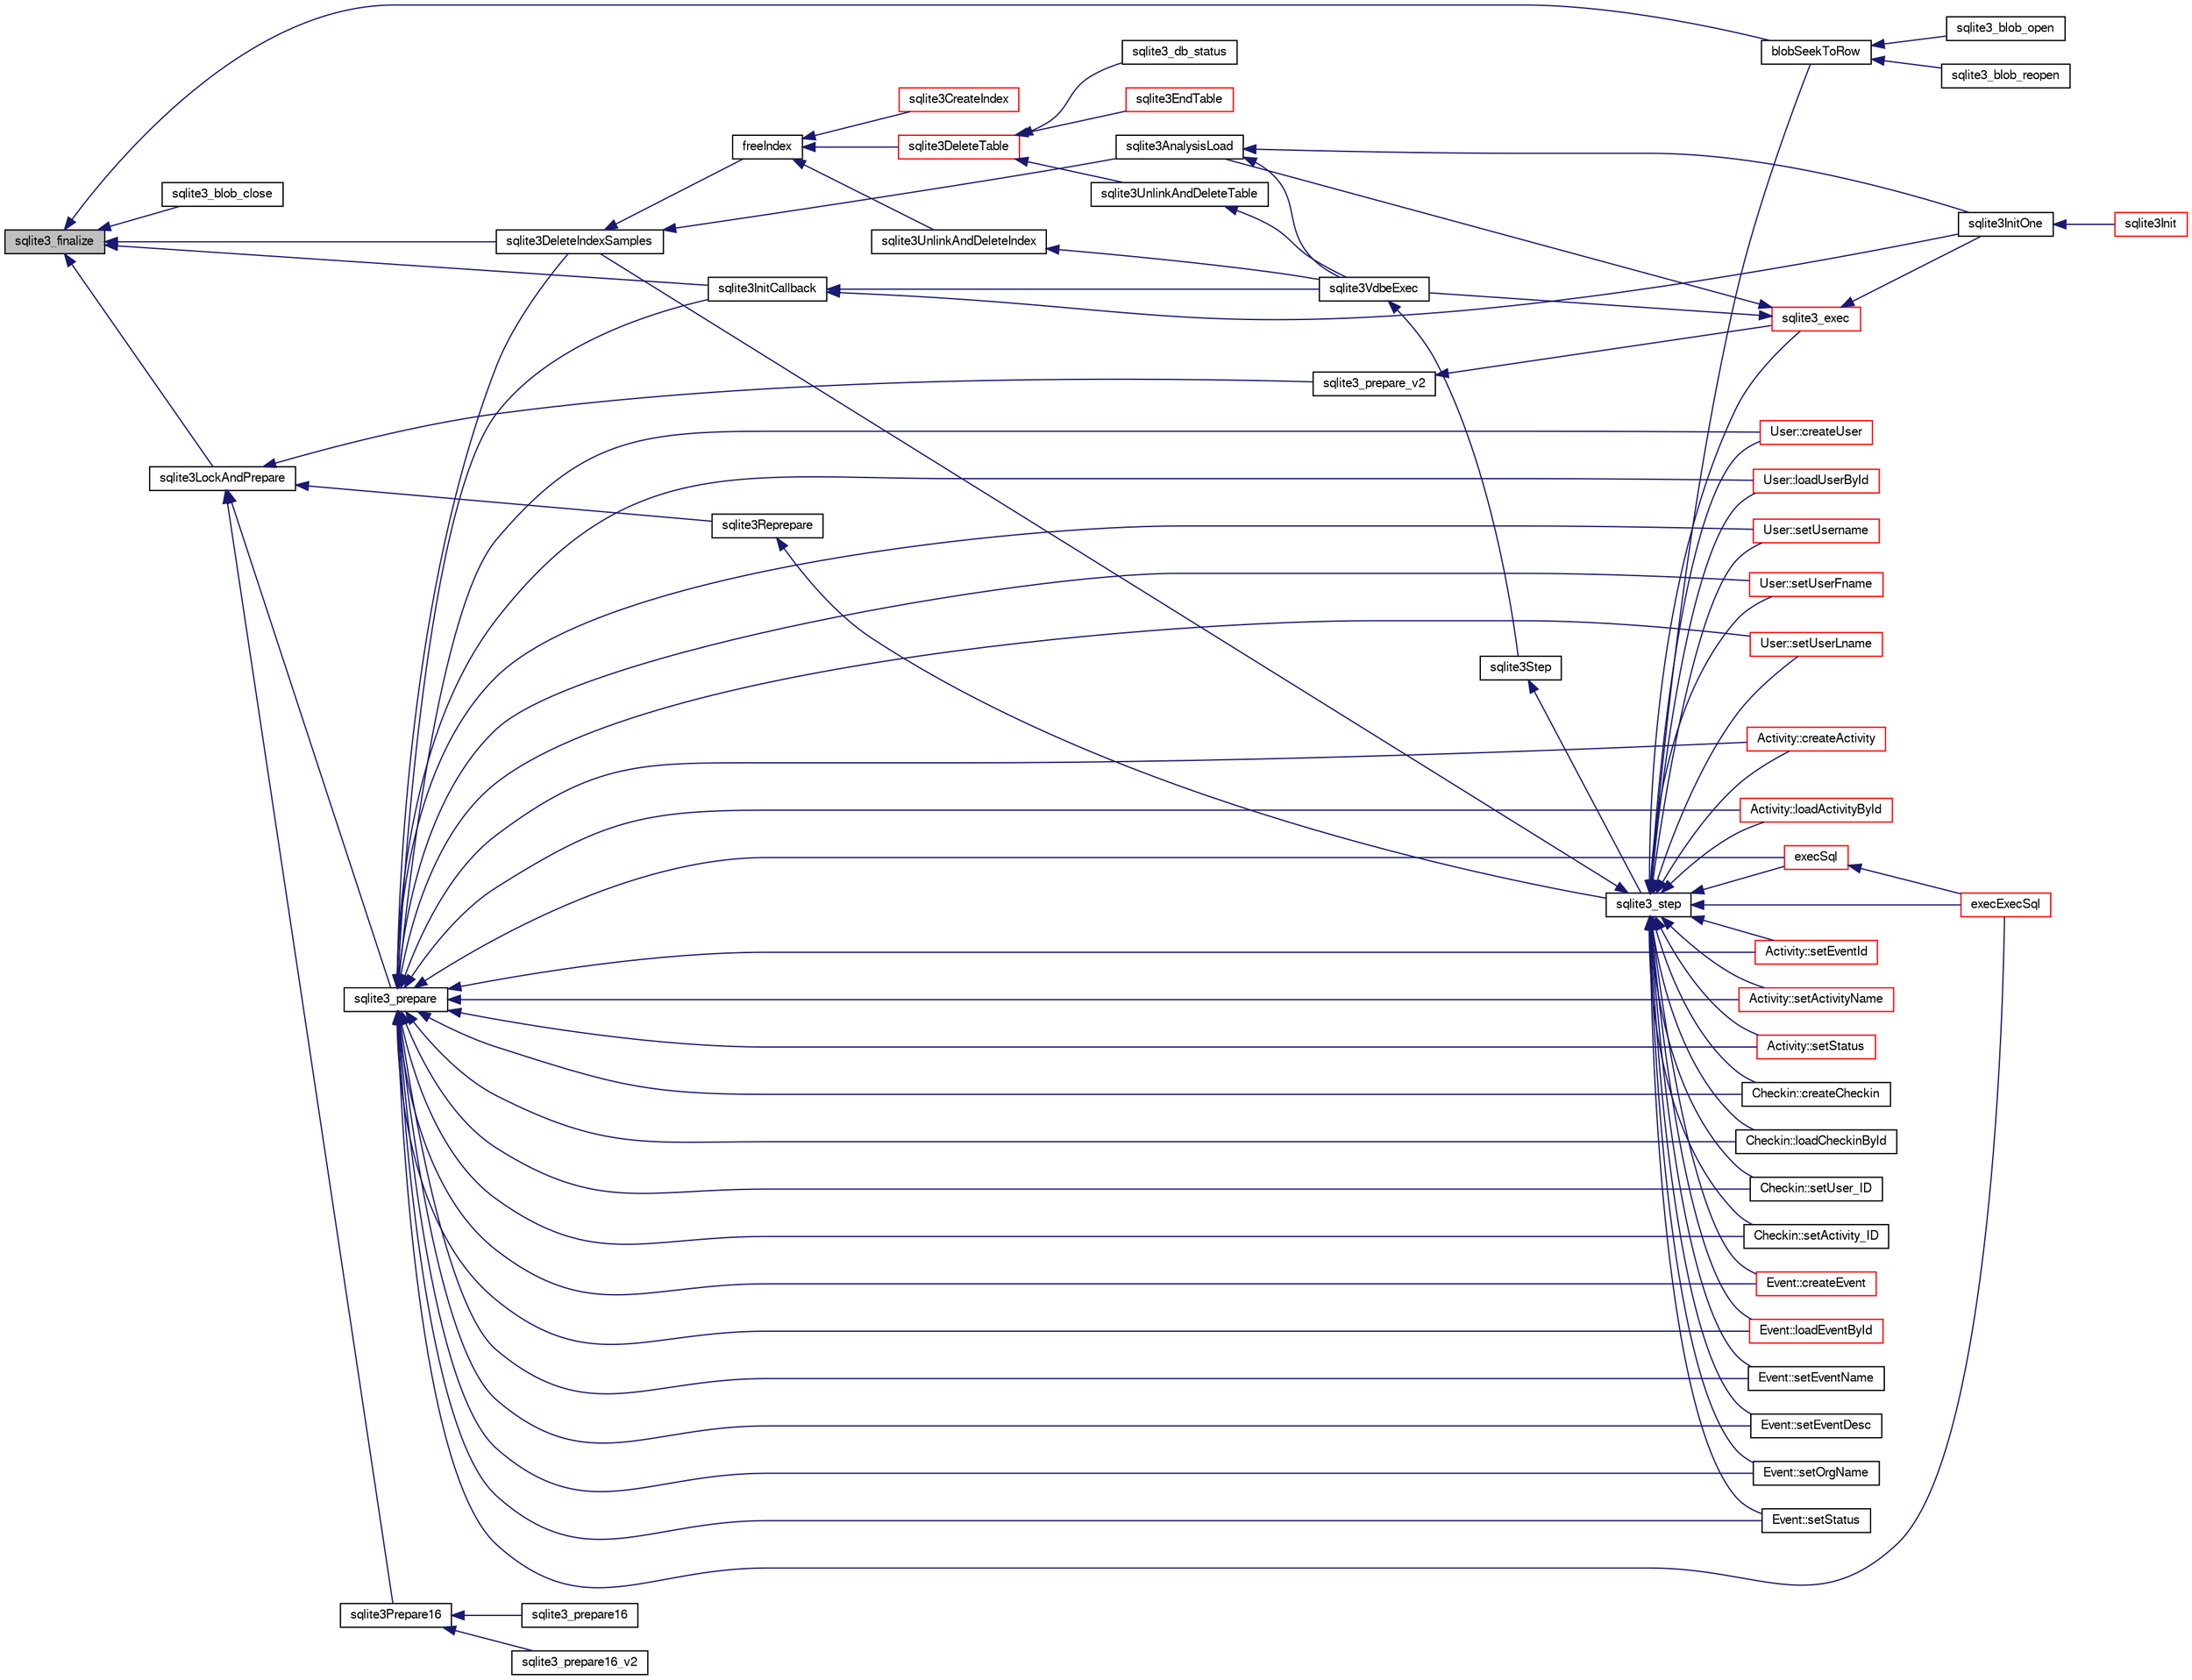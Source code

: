 digraph "sqlite3_finalize"
{
  edge [fontname="FreeSans",fontsize="10",labelfontname="FreeSans",labelfontsize="10"];
  node [fontname="FreeSans",fontsize="10",shape=record];
  rankdir="LR";
  Node34353 [label="sqlite3_finalize",height=0.2,width=0.4,color="black", fillcolor="grey75", style="filled", fontcolor="black"];
  Node34353 -> Node34354 [dir="back",color="midnightblue",fontsize="10",style="solid",fontname="FreeSans"];
  Node34354 [label="blobSeekToRow",height=0.2,width=0.4,color="black", fillcolor="white", style="filled",URL="$sqlite3_8c.html#afff57e13332b98c8a44a7cebe38962ab"];
  Node34354 -> Node34355 [dir="back",color="midnightblue",fontsize="10",style="solid",fontname="FreeSans"];
  Node34355 [label="sqlite3_blob_open",height=0.2,width=0.4,color="black", fillcolor="white", style="filled",URL="$sqlite3_8h.html#adb8ad839a5bdd62a43785132bc7dd518"];
  Node34354 -> Node34356 [dir="back",color="midnightblue",fontsize="10",style="solid",fontname="FreeSans"];
  Node34356 [label="sqlite3_blob_reopen",height=0.2,width=0.4,color="black", fillcolor="white", style="filled",URL="$sqlite3_8h.html#abc77c24fdc0150138490359a94360f7e"];
  Node34353 -> Node34357 [dir="back",color="midnightblue",fontsize="10",style="solid",fontname="FreeSans"];
  Node34357 [label="sqlite3_blob_close",height=0.2,width=0.4,color="black", fillcolor="white", style="filled",URL="$sqlite3_8h.html#a8885ae884821e14e1e4501183c5833d6"];
  Node34353 -> Node34358 [dir="back",color="midnightblue",fontsize="10",style="solid",fontname="FreeSans"];
  Node34358 [label="sqlite3DeleteIndexSamples",height=0.2,width=0.4,color="black", fillcolor="white", style="filled",URL="$sqlite3_8c.html#aaeda0302fbf61397ec009f65bed047ef"];
  Node34358 -> Node34359 [dir="back",color="midnightblue",fontsize="10",style="solid",fontname="FreeSans"];
  Node34359 [label="sqlite3AnalysisLoad",height=0.2,width=0.4,color="black", fillcolor="white", style="filled",URL="$sqlite3_8c.html#a48a2301c27e1d3d68708b9b8761b5a01"];
  Node34359 -> Node34360 [dir="back",color="midnightblue",fontsize="10",style="solid",fontname="FreeSans"];
  Node34360 [label="sqlite3VdbeExec",height=0.2,width=0.4,color="black", fillcolor="white", style="filled",URL="$sqlite3_8c.html#a8ce40a614bdc56719c4d642b1e4dfb21"];
  Node34360 -> Node34361 [dir="back",color="midnightblue",fontsize="10",style="solid",fontname="FreeSans"];
  Node34361 [label="sqlite3Step",height=0.2,width=0.4,color="black", fillcolor="white", style="filled",URL="$sqlite3_8c.html#a3f2872e873e2758a4beedad1d5113554"];
  Node34361 -> Node34362 [dir="back",color="midnightblue",fontsize="10",style="solid",fontname="FreeSans"];
  Node34362 [label="sqlite3_step",height=0.2,width=0.4,color="black", fillcolor="white", style="filled",URL="$sqlite3_8h.html#ac1e491ce36b7471eb28387f7d3c74334"];
  Node34362 -> Node34363 [dir="back",color="midnightblue",fontsize="10",style="solid",fontname="FreeSans"];
  Node34363 [label="Activity::createActivity",height=0.2,width=0.4,color="red", fillcolor="white", style="filled",URL="$classActivity.html#a813cc5e52c14ab49b39014c134e3425b"];
  Node34362 -> Node34366 [dir="back",color="midnightblue",fontsize="10",style="solid",fontname="FreeSans"];
  Node34366 [label="Activity::loadActivityById",height=0.2,width=0.4,color="red", fillcolor="white", style="filled",URL="$classActivity.html#abe4ffb4f08a47212ebf9013259d9e7fd"];
  Node34362 -> Node34368 [dir="back",color="midnightblue",fontsize="10",style="solid",fontname="FreeSans"];
  Node34368 [label="Activity::setEventId",height=0.2,width=0.4,color="red", fillcolor="white", style="filled",URL="$classActivity.html#adb1d0fd0d08f473e068f0a4086bfa9ca"];
  Node34362 -> Node34369 [dir="back",color="midnightblue",fontsize="10",style="solid",fontname="FreeSans"];
  Node34369 [label="Activity::setActivityName",height=0.2,width=0.4,color="red", fillcolor="white", style="filled",URL="$classActivity.html#a62dc3737b33915a36086f9dd26d16a81"];
  Node34362 -> Node34370 [dir="back",color="midnightblue",fontsize="10",style="solid",fontname="FreeSans"];
  Node34370 [label="Activity::setStatus",height=0.2,width=0.4,color="red", fillcolor="white", style="filled",URL="$classActivity.html#af618135a7738f4d2a7ee147a8ef912ea"];
  Node34362 -> Node34371 [dir="back",color="midnightblue",fontsize="10",style="solid",fontname="FreeSans"];
  Node34371 [label="Checkin::createCheckin",height=0.2,width=0.4,color="black", fillcolor="white", style="filled",URL="$classCheckin.html#a4e40acdf7fff0e607f6de4f24f3a163c"];
  Node34362 -> Node34372 [dir="back",color="midnightblue",fontsize="10",style="solid",fontname="FreeSans"];
  Node34372 [label="Checkin::loadCheckinById",height=0.2,width=0.4,color="black", fillcolor="white", style="filled",URL="$classCheckin.html#a3461f70ea6c68475225f2a07f78a21e0"];
  Node34362 -> Node34373 [dir="back",color="midnightblue",fontsize="10",style="solid",fontname="FreeSans"];
  Node34373 [label="Checkin::setUser_ID",height=0.2,width=0.4,color="black", fillcolor="white", style="filled",URL="$classCheckin.html#a76ab640f4f912876dbebf183db5359c6"];
  Node34362 -> Node34374 [dir="back",color="midnightblue",fontsize="10",style="solid",fontname="FreeSans"];
  Node34374 [label="Checkin::setActivity_ID",height=0.2,width=0.4,color="black", fillcolor="white", style="filled",URL="$classCheckin.html#ab2ff3ec2604ec73a42af25874a00b232"];
  Node34362 -> Node34375 [dir="back",color="midnightblue",fontsize="10",style="solid",fontname="FreeSans"];
  Node34375 [label="Event::createEvent",height=0.2,width=0.4,color="red", fillcolor="white", style="filled",URL="$classEvent.html#a77adb9f4a46ffb32c2d931f0691f5903"];
  Node34362 -> Node34376 [dir="back",color="midnightblue",fontsize="10",style="solid",fontname="FreeSans"];
  Node34376 [label="Event::loadEventById",height=0.2,width=0.4,color="red", fillcolor="white", style="filled",URL="$classEvent.html#afa66cea33f722dbeecb69cc98fdea055"];
  Node34362 -> Node34377 [dir="back",color="midnightblue",fontsize="10",style="solid",fontname="FreeSans"];
  Node34377 [label="Event::setEventName",height=0.2,width=0.4,color="black", fillcolor="white", style="filled",URL="$classEvent.html#a10596b6ca077df05184e30d62b08729d"];
  Node34362 -> Node34378 [dir="back",color="midnightblue",fontsize="10",style="solid",fontname="FreeSans"];
  Node34378 [label="Event::setEventDesc",height=0.2,width=0.4,color="black", fillcolor="white", style="filled",URL="$classEvent.html#ae36b8377dcae792f1c5c4726024c981b"];
  Node34362 -> Node34379 [dir="back",color="midnightblue",fontsize="10",style="solid",fontname="FreeSans"];
  Node34379 [label="Event::setOrgName",height=0.2,width=0.4,color="black", fillcolor="white", style="filled",URL="$classEvent.html#a19aac0f776bd764563a54977656cf680"];
  Node34362 -> Node34380 [dir="back",color="midnightblue",fontsize="10",style="solid",fontname="FreeSans"];
  Node34380 [label="Event::setStatus",height=0.2,width=0.4,color="black", fillcolor="white", style="filled",URL="$classEvent.html#ab0a6b9285af0f4172eb841e2b80f8972"];
  Node34362 -> Node34354 [dir="back",color="midnightblue",fontsize="10",style="solid",fontname="FreeSans"];
  Node34362 -> Node34358 [dir="back",color="midnightblue",fontsize="10",style="solid",fontname="FreeSans"];
  Node34362 -> Node34381 [dir="back",color="midnightblue",fontsize="10",style="solid",fontname="FreeSans"];
  Node34381 [label="sqlite3_exec",height=0.2,width=0.4,color="red", fillcolor="white", style="filled",URL="$sqlite3_8h.html#a97487ec8150e0bcc8fa392ab8f0e24db"];
  Node34381 -> Node34360 [dir="back",color="midnightblue",fontsize="10",style="solid",fontname="FreeSans"];
  Node34381 -> Node34359 [dir="back",color="midnightblue",fontsize="10",style="solid",fontname="FreeSans"];
  Node34381 -> Node34382 [dir="back",color="midnightblue",fontsize="10",style="solid",fontname="FreeSans"];
  Node34382 [label="sqlite3InitOne",height=0.2,width=0.4,color="black", fillcolor="white", style="filled",URL="$sqlite3_8c.html#ac4318b25df65269906b0379251fe9b85"];
  Node34382 -> Node34383 [dir="back",color="midnightblue",fontsize="10",style="solid",fontname="FreeSans"];
  Node34383 [label="sqlite3Init",height=0.2,width=0.4,color="red", fillcolor="white", style="filled",URL="$sqlite3_8c.html#aed74e3dc765631a833f522f425ff5a48"];
  Node34362 -> Node34484 [dir="back",color="midnightblue",fontsize="10",style="solid",fontname="FreeSans"];
  Node34484 [label="execSql",height=0.2,width=0.4,color="red", fillcolor="white", style="filled",URL="$sqlite3_8c.html#a7d16651b98a110662f4c265eff0246cb"];
  Node34484 -> Node34485 [dir="back",color="midnightblue",fontsize="10",style="solid",fontname="FreeSans"];
  Node34485 [label="execExecSql",height=0.2,width=0.4,color="red", fillcolor="white", style="filled",URL="$sqlite3_8c.html#ac1be09a6c047f21133d16378d301e0d4"];
  Node34362 -> Node34485 [dir="back",color="midnightblue",fontsize="10",style="solid",fontname="FreeSans"];
  Node34362 -> Node34487 [dir="back",color="midnightblue",fontsize="10",style="solid",fontname="FreeSans"];
  Node34487 [label="User::createUser",height=0.2,width=0.4,color="red", fillcolor="white", style="filled",URL="$classUser.html#a22ed673939e8cc0a136130b809bba513"];
  Node34362 -> Node34488 [dir="back",color="midnightblue",fontsize="10",style="solid",fontname="FreeSans"];
  Node34488 [label="User::loadUserById",height=0.2,width=0.4,color="red", fillcolor="white", style="filled",URL="$classUser.html#a863377665b7fb83c5547dcf9727f5092"];
  Node34362 -> Node34489 [dir="back",color="midnightblue",fontsize="10",style="solid",fontname="FreeSans"];
  Node34489 [label="User::setUsername",height=0.2,width=0.4,color="red", fillcolor="white", style="filled",URL="$classUser.html#aa0497022a136cb78de785b0a39ae60b1"];
  Node34362 -> Node34490 [dir="back",color="midnightblue",fontsize="10",style="solid",fontname="FreeSans"];
  Node34490 [label="User::setUserFname",height=0.2,width=0.4,color="red", fillcolor="white", style="filled",URL="$classUser.html#a72657eb55cd0ca437b4841a43f19912f"];
  Node34362 -> Node34491 [dir="back",color="midnightblue",fontsize="10",style="solid",fontname="FreeSans"];
  Node34491 [label="User::setUserLname",height=0.2,width=0.4,color="red", fillcolor="white", style="filled",URL="$classUser.html#aa25973387e5afe1aa6f60dd6545e33b5"];
  Node34359 -> Node34382 [dir="back",color="midnightblue",fontsize="10",style="solid",fontname="FreeSans"];
  Node34358 -> Node34492 [dir="back",color="midnightblue",fontsize="10",style="solid",fontname="FreeSans"];
  Node34492 [label="freeIndex",height=0.2,width=0.4,color="black", fillcolor="white", style="filled",URL="$sqlite3_8c.html#a00907c99c18d5bcb9d0b38c077146c31"];
  Node34492 -> Node34493 [dir="back",color="midnightblue",fontsize="10",style="solid",fontname="FreeSans"];
  Node34493 [label="sqlite3UnlinkAndDeleteIndex",height=0.2,width=0.4,color="black", fillcolor="white", style="filled",URL="$sqlite3_8c.html#a889f2dcb438c56db37a6d61e9f25e244"];
  Node34493 -> Node34360 [dir="back",color="midnightblue",fontsize="10",style="solid",fontname="FreeSans"];
  Node34492 -> Node34494 [dir="back",color="midnightblue",fontsize="10",style="solid",fontname="FreeSans"];
  Node34494 [label="sqlite3DeleteTable",height=0.2,width=0.4,color="red", fillcolor="white", style="filled",URL="$sqlite3_8c.html#a7fd3d507375a381a3807f92735318973"];
  Node34494 -> Node34495 [dir="back",color="midnightblue",fontsize="10",style="solid",fontname="FreeSans"];
  Node34495 [label="sqlite3_db_status",height=0.2,width=0.4,color="black", fillcolor="white", style="filled",URL="$sqlite3_8h.html#ab64e8333313ee2e44116842711818940"];
  Node34494 -> Node34496 [dir="back",color="midnightblue",fontsize="10",style="solid",fontname="FreeSans"];
  Node34496 [label="sqlite3UnlinkAndDeleteTable",height=0.2,width=0.4,color="black", fillcolor="white", style="filled",URL="$sqlite3_8c.html#a9733677716a49de464f86fff164e9a1b"];
  Node34496 -> Node34360 [dir="back",color="midnightblue",fontsize="10",style="solid",fontname="FreeSans"];
  Node34494 -> Node34398 [dir="back",color="midnightblue",fontsize="10",style="solid",fontname="FreeSans"];
  Node34398 [label="sqlite3EndTable",height=0.2,width=0.4,color="red", fillcolor="white", style="filled",URL="$sqlite3_8c.html#a7b5f2c66c0f0b6f819d970ca389768b0"];
  Node34492 -> Node34395 [dir="back",color="midnightblue",fontsize="10",style="solid",fontname="FreeSans"];
  Node34395 [label="sqlite3CreateIndex",height=0.2,width=0.4,color="red", fillcolor="white", style="filled",URL="$sqlite3_8c.html#a8dbe5e590ab6c58a8c45f34f7c81e825"];
  Node34353 -> Node34548 [dir="back",color="midnightblue",fontsize="10",style="solid",fontname="FreeSans"];
  Node34548 [label="sqlite3InitCallback",height=0.2,width=0.4,color="black", fillcolor="white", style="filled",URL="$sqlite3_8c.html#a5183ff3c8b5311c7332250013ee018b3"];
  Node34548 -> Node34360 [dir="back",color="midnightblue",fontsize="10",style="solid",fontname="FreeSans"];
  Node34548 -> Node34382 [dir="back",color="midnightblue",fontsize="10",style="solid",fontname="FreeSans"];
  Node34353 -> Node34545 [dir="back",color="midnightblue",fontsize="10",style="solid",fontname="FreeSans"];
  Node34545 [label="sqlite3LockAndPrepare",height=0.2,width=0.4,color="black", fillcolor="white", style="filled",URL="$sqlite3_8c.html#a5db1ec5589aa2b02c6d979211a8789bd"];
  Node34545 -> Node34546 [dir="back",color="midnightblue",fontsize="10",style="solid",fontname="FreeSans"];
  Node34546 [label="sqlite3Reprepare",height=0.2,width=0.4,color="black", fillcolor="white", style="filled",URL="$sqlite3_8c.html#a7e2f7299cc947d07e782f6ac561fa937"];
  Node34546 -> Node34362 [dir="back",color="midnightblue",fontsize="10",style="solid",fontname="FreeSans"];
  Node34545 -> Node34547 [dir="back",color="midnightblue",fontsize="10",style="solid",fontname="FreeSans"];
  Node34547 [label="sqlite3_prepare",height=0.2,width=0.4,color="black", fillcolor="white", style="filled",URL="$sqlite3_8h.html#a8c39e7b9dbeff01f0a399b46d4b29f1c"];
  Node34547 -> Node34363 [dir="back",color="midnightblue",fontsize="10",style="solid",fontname="FreeSans"];
  Node34547 -> Node34366 [dir="back",color="midnightblue",fontsize="10",style="solid",fontname="FreeSans"];
  Node34547 -> Node34368 [dir="back",color="midnightblue",fontsize="10",style="solid",fontname="FreeSans"];
  Node34547 -> Node34369 [dir="back",color="midnightblue",fontsize="10",style="solid",fontname="FreeSans"];
  Node34547 -> Node34370 [dir="back",color="midnightblue",fontsize="10",style="solid",fontname="FreeSans"];
  Node34547 -> Node34371 [dir="back",color="midnightblue",fontsize="10",style="solid",fontname="FreeSans"];
  Node34547 -> Node34372 [dir="back",color="midnightblue",fontsize="10",style="solid",fontname="FreeSans"];
  Node34547 -> Node34373 [dir="back",color="midnightblue",fontsize="10",style="solid",fontname="FreeSans"];
  Node34547 -> Node34374 [dir="back",color="midnightblue",fontsize="10",style="solid",fontname="FreeSans"];
  Node34547 -> Node34375 [dir="back",color="midnightblue",fontsize="10",style="solid",fontname="FreeSans"];
  Node34547 -> Node34376 [dir="back",color="midnightblue",fontsize="10",style="solid",fontname="FreeSans"];
  Node34547 -> Node34377 [dir="back",color="midnightblue",fontsize="10",style="solid",fontname="FreeSans"];
  Node34547 -> Node34378 [dir="back",color="midnightblue",fontsize="10",style="solid",fontname="FreeSans"];
  Node34547 -> Node34379 [dir="back",color="midnightblue",fontsize="10",style="solid",fontname="FreeSans"];
  Node34547 -> Node34380 [dir="back",color="midnightblue",fontsize="10",style="solid",fontname="FreeSans"];
  Node34547 -> Node34358 [dir="back",color="midnightblue",fontsize="10",style="solid",fontname="FreeSans"];
  Node34547 -> Node34548 [dir="back",color="midnightblue",fontsize="10",style="solid",fontname="FreeSans"];
  Node34547 -> Node34484 [dir="back",color="midnightblue",fontsize="10",style="solid",fontname="FreeSans"];
  Node34547 -> Node34485 [dir="back",color="midnightblue",fontsize="10",style="solid",fontname="FreeSans"];
  Node34547 -> Node34487 [dir="back",color="midnightblue",fontsize="10",style="solid",fontname="FreeSans"];
  Node34547 -> Node34488 [dir="back",color="midnightblue",fontsize="10",style="solid",fontname="FreeSans"];
  Node34547 -> Node34489 [dir="back",color="midnightblue",fontsize="10",style="solid",fontname="FreeSans"];
  Node34547 -> Node34490 [dir="back",color="midnightblue",fontsize="10",style="solid",fontname="FreeSans"];
  Node34547 -> Node34491 [dir="back",color="midnightblue",fontsize="10",style="solid",fontname="FreeSans"];
  Node34545 -> Node34549 [dir="back",color="midnightblue",fontsize="10",style="solid",fontname="FreeSans"];
  Node34549 [label="sqlite3_prepare_v2",height=0.2,width=0.4,color="black", fillcolor="white", style="filled",URL="$sqlite3_8h.html#a85d4203bb54c984c5325c2f5b3664985"];
  Node34549 -> Node34381 [dir="back",color="midnightblue",fontsize="10",style="solid",fontname="FreeSans"];
  Node34545 -> Node34550 [dir="back",color="midnightblue",fontsize="10",style="solid",fontname="FreeSans"];
  Node34550 [label="sqlite3Prepare16",height=0.2,width=0.4,color="black", fillcolor="white", style="filled",URL="$sqlite3_8c.html#a5842e6724b91885125f83c438da1f15b"];
  Node34550 -> Node34551 [dir="back",color="midnightblue",fontsize="10",style="solid",fontname="FreeSans"];
  Node34551 [label="sqlite3_prepare16",height=0.2,width=0.4,color="black", fillcolor="white", style="filled",URL="$sqlite3_8h.html#ad1651e0e1c121ec4027dbd419eb8daca"];
  Node34550 -> Node34552 [dir="back",color="midnightblue",fontsize="10",style="solid",fontname="FreeSans"];
  Node34552 [label="sqlite3_prepare16_v2",height=0.2,width=0.4,color="black", fillcolor="white", style="filled",URL="$sqlite3_8h.html#ad1768867c1e3f150ebafb122c244a228"];
}
